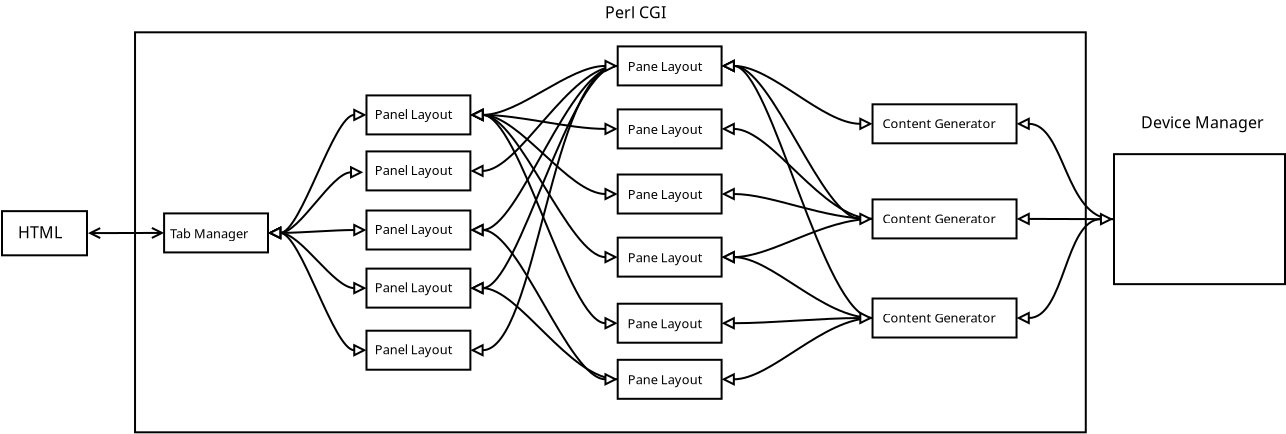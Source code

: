 <?xml version="1.0" encoding="UTF-8"?>
<dia:diagram xmlns:dia="http://www.lysator.liu.se/~alla/dia/">
  <dia:layer name="Background" visible="true">
    <dia:object type="Standard - Box" version="0" id="O0">
      <dia:attribute name="obj_pos">
        <dia:point val="-3.498,3.958"/>
      </dia:attribute>
      <dia:attribute name="obj_bb">
        <dia:rectangle val="-3.548,3.908;44.089,24.008"/>
      </dia:attribute>
      <dia:attribute name="elem_corner">
        <dia:point val="-3.498,3.958"/>
      </dia:attribute>
      <dia:attribute name="elem_width">
        <dia:real val="47.537"/>
      </dia:attribute>
      <dia:attribute name="elem_height">
        <dia:real val="20.0"/>
      </dia:attribute>
      <dia:attribute name="show_background">
        <dia:boolean val="true"/>
      </dia:attribute>
    </dia:object>
    <dia:object type="Standard - Text" version="1" id="O1">
      <dia:attribute name="obj_pos">
        <dia:point val="20,3.25"/>
      </dia:attribute>
      <dia:attribute name="obj_bb">
        <dia:rectangle val="20,2.405;23.575,3.603"/>
      </dia:attribute>
      <dia:attribute name="text">
        <dia:composite type="text">
          <dia:attribute name="string">
            <dia:string>#Perl CGI#</dia:string>
          </dia:attribute>
          <dia:attribute name="font">
            <dia:font family="sans" style="0" name="Helvetica"/>
          </dia:attribute>
          <dia:attribute name="height">
            <dia:real val="1"/>
          </dia:attribute>
          <dia:attribute name="pos">
            <dia:point val="20,3.25"/>
          </dia:attribute>
          <dia:attribute name="color">
            <dia:color val="#000000"/>
          </dia:attribute>
          <dia:attribute name="alignment">
            <dia:enum val="0"/>
          </dia:attribute>
        </dia:composite>
      </dia:attribute>
      <dia:attribute name="valign">
        <dia:enum val="3"/>
      </dia:attribute>
    </dia:object>
    <dia:object type="Standard - Text" version="1" id="O2">
      <dia:attribute name="obj_pos">
        <dia:point val="8.538,10.123"/>
      </dia:attribute>
      <dia:attribute name="obj_bb">
        <dia:rectangle val="8.538,9.723;8.538,10.922"/>
      </dia:attribute>
      <dia:attribute name="text">
        <dia:composite type="text">
          <dia:attribute name="string">
            <dia:string>##</dia:string>
          </dia:attribute>
          <dia:attribute name="font">
            <dia:font family="sans" style="0" name="Helvetica"/>
          </dia:attribute>
          <dia:attribute name="height">
            <dia:real val="0.8"/>
          </dia:attribute>
          <dia:attribute name="pos">
            <dia:point val="8.538,10.123"/>
          </dia:attribute>
          <dia:attribute name="color">
            <dia:color val="#000000"/>
          </dia:attribute>
          <dia:attribute name="alignment">
            <dia:enum val="0"/>
          </dia:attribute>
        </dia:composite>
      </dia:attribute>
      <dia:attribute name="valign">
        <dia:enum val="3"/>
      </dia:attribute>
    </dia:object>
    <dia:object type="Standard - Text" version="1" id="O3">
      <dia:attribute name="obj_pos">
        <dia:point val="46.8,8.75"/>
      </dia:attribute>
      <dia:attribute name="obj_bb">
        <dia:rectangle val="46.8,7.905;53.585,9.102"/>
      </dia:attribute>
      <dia:attribute name="text">
        <dia:composite type="text">
          <dia:attribute name="string">
            <dia:string>#Device Manager#</dia:string>
          </dia:attribute>
          <dia:attribute name="font">
            <dia:font family="sans" style="0" name="Helvetica"/>
          </dia:attribute>
          <dia:attribute name="height">
            <dia:real val="1"/>
          </dia:attribute>
          <dia:attribute name="pos">
            <dia:point val="46.8,8.75"/>
          </dia:attribute>
          <dia:attribute name="color">
            <dia:color val="#000000"/>
          </dia:attribute>
          <dia:attribute name="alignment">
            <dia:enum val="0"/>
          </dia:attribute>
        </dia:composite>
      </dia:attribute>
      <dia:attribute name="valign">
        <dia:enum val="3"/>
      </dia:attribute>
    </dia:object>
    <dia:object type="Standard - Line" version="0" id="O4">
      <dia:attribute name="obj_pos">
        <dia:point val="-2.045,13.988"/>
      </dia:attribute>
      <dia:attribute name="obj_bb">
        <dia:rectangle val="-5.902,13.488;-1.994,14.498"/>
      </dia:attribute>
      <dia:attribute name="conn_endpoints">
        <dia:point val="-2.045,13.988"/>
        <dia:point val="-5.851,13.998"/>
      </dia:attribute>
      <dia:attribute name="numcp">
        <dia:int val="1"/>
      </dia:attribute>
      <dia:attribute name="start_arrow">
        <dia:enum val="1"/>
      </dia:attribute>
      <dia:attribute name="start_arrow_length">
        <dia:real val="0.5"/>
      </dia:attribute>
      <dia:attribute name="start_arrow_width">
        <dia:real val="0.5"/>
      </dia:attribute>
      <dia:attribute name="end_arrow">
        <dia:enum val="1"/>
      </dia:attribute>
      <dia:attribute name="end_arrow_length">
        <dia:real val="0.5"/>
      </dia:attribute>
      <dia:attribute name="end_arrow_width">
        <dia:real val="0.5"/>
      </dia:attribute>
      <dia:connections>
        <dia:connection handle="0" to="O13" connection="3"/>
        <dia:connection handle="1" to="O6" connection="8"/>
      </dia:connections>
    </dia:object>
    <dia:object type="Standard - Box" version="0" id="O5">
      <dia:attribute name="obj_pos">
        <dia:point val="45.45,10.05"/>
      </dia:attribute>
      <dia:attribute name="obj_bb">
        <dia:rectangle val="45.4,10;54.05,16.6"/>
      </dia:attribute>
      <dia:attribute name="elem_corner">
        <dia:point val="45.45,10.05"/>
      </dia:attribute>
      <dia:attribute name="elem_width">
        <dia:real val="8.55"/>
      </dia:attribute>
      <dia:attribute name="elem_height">
        <dia:real val="6.5"/>
      </dia:attribute>
      <dia:attribute name="show_background">
        <dia:boolean val="true"/>
      </dia:attribute>
    </dia:object>
    <dia:object type="Standard - Box" version="0" id="O6">
      <dia:attribute name="obj_pos">
        <dia:point val="-10.15,12.9"/>
      </dia:attribute>
      <dia:attribute name="obj_bb">
        <dia:rectangle val="-10.2,12.85;-5.85,15.158"/>
      </dia:attribute>
      <dia:attribute name="elem_corner">
        <dia:point val="-10.15,12.9"/>
      </dia:attribute>
      <dia:attribute name="elem_width">
        <dia:real val="4.25"/>
      </dia:attribute>
      <dia:attribute name="elem_height">
        <dia:real val="2.208"/>
      </dia:attribute>
      <dia:attribute name="show_background">
        <dia:boolean val="true"/>
      </dia:attribute>
    </dia:object>
    <dia:object type="Standard - Box" version="0" id="O7">
      <dia:attribute name="obj_pos">
        <dia:point val="33.377,7.558"/>
      </dia:attribute>
      <dia:attribute name="obj_bb">
        <dia:rectangle val="33.327,7.508;40.627,9.558"/>
      </dia:attribute>
      <dia:attribute name="elem_corner">
        <dia:point val="33.377,7.558"/>
      </dia:attribute>
      <dia:attribute name="elem_width">
        <dia:real val="7.2"/>
      </dia:attribute>
      <dia:attribute name="elem_height">
        <dia:real val="1.95"/>
      </dia:attribute>
      <dia:attribute name="show_background">
        <dia:boolean val="true"/>
      </dia:attribute>
    </dia:object>
    <dia:object type="Standard - Text" version="1" id="O8">
      <dia:attribute name="obj_pos">
        <dia:point val="33.873,8.758"/>
      </dia:attribute>
      <dia:attribute name="obj_bb">
        <dia:rectangle val="33.873,8.219;40.06,10.098"/>
      </dia:attribute>
      <dia:attribute name="text">
        <dia:composite type="text">
          <dia:attribute name="string">
            <dia:string>#Content Generator
#</dia:string>
          </dia:attribute>
          <dia:attribute name="font">
            <dia:font family="sans" style="0" name="Helvetica"/>
          </dia:attribute>
          <dia:attribute name="height">
            <dia:real val="0.8"/>
          </dia:attribute>
          <dia:attribute name="pos">
            <dia:point val="33.873,8.758"/>
          </dia:attribute>
          <dia:attribute name="color">
            <dia:color val="#000000"/>
          </dia:attribute>
          <dia:attribute name="alignment">
            <dia:enum val="0"/>
          </dia:attribute>
        </dia:composite>
      </dia:attribute>
      <dia:attribute name="valign">
        <dia:enum val="3"/>
      </dia:attribute>
    </dia:object>
    <dia:object type="Standard - Box" version="0" id="O9">
      <dia:attribute name="obj_pos">
        <dia:point val="20.635,4.663"/>
      </dia:attribute>
      <dia:attribute name="obj_bb">
        <dia:rectangle val="20.585,4.613;25.88,6.663"/>
      </dia:attribute>
      <dia:attribute name="elem_corner">
        <dia:point val="20.635,4.663"/>
      </dia:attribute>
      <dia:attribute name="elem_width">
        <dia:real val="5.195"/>
      </dia:attribute>
      <dia:attribute name="elem_height">
        <dia:real val="1.95"/>
      </dia:attribute>
      <dia:attribute name="show_background">
        <dia:boolean val="true"/>
      </dia:attribute>
    </dia:object>
    <dia:object type="Standard - Text" version="1" id="O10">
      <dia:attribute name="obj_pos">
        <dia:point val="21.136,5.89"/>
      </dia:attribute>
      <dia:attribute name="obj_bb">
        <dia:rectangle val="21.136,5.213;25.328,6.17"/>
      </dia:attribute>
      <dia:attribute name="text">
        <dia:composite type="text">
          <dia:attribute name="string">
            <dia:string>#Pane Layout#</dia:string>
          </dia:attribute>
          <dia:attribute name="font">
            <dia:font family="sans" style="0" name="Helvetica"/>
          </dia:attribute>
          <dia:attribute name="height">
            <dia:real val="0.8"/>
          </dia:attribute>
          <dia:attribute name="pos">
            <dia:point val="21.136,5.89"/>
          </dia:attribute>
          <dia:attribute name="color">
            <dia:color val="#000000"/>
          </dia:attribute>
          <dia:attribute name="alignment">
            <dia:enum val="0"/>
          </dia:attribute>
        </dia:composite>
      </dia:attribute>
      <dia:attribute name="valign">
        <dia:enum val="3"/>
      </dia:attribute>
    </dia:object>
    <dia:object type="Standard - Box" version="0" id="O11">
      <dia:attribute name="obj_pos">
        <dia:point val="8.074,7.113"/>
      </dia:attribute>
      <dia:attribute name="obj_bb">
        <dia:rectangle val="8.024,7.063;13.319,9.113"/>
      </dia:attribute>
      <dia:attribute name="elem_corner">
        <dia:point val="8.074,7.113"/>
      </dia:attribute>
      <dia:attribute name="elem_width">
        <dia:real val="5.195"/>
      </dia:attribute>
      <dia:attribute name="elem_height">
        <dia:real val="1.95"/>
      </dia:attribute>
      <dia:attribute name="show_background">
        <dia:boolean val="true"/>
      </dia:attribute>
    </dia:object>
    <dia:object type="Standard - Text" version="1" id="O12">
      <dia:attribute name="obj_pos">
        <dia:point val="8.482,8.29"/>
      </dia:attribute>
      <dia:attribute name="obj_bb">
        <dia:rectangle val="8.482,7.613;12.839,8.57"/>
      </dia:attribute>
      <dia:attribute name="text">
        <dia:composite type="text">
          <dia:attribute name="string">
            <dia:string>#Panel Layout#</dia:string>
          </dia:attribute>
          <dia:attribute name="font">
            <dia:font family="sans" style="0" name="Helvetica"/>
          </dia:attribute>
          <dia:attribute name="height">
            <dia:real val="0.8"/>
          </dia:attribute>
          <dia:attribute name="pos">
            <dia:point val="8.482,8.29"/>
          </dia:attribute>
          <dia:attribute name="color">
            <dia:color val="#000000"/>
          </dia:attribute>
          <dia:attribute name="alignment">
            <dia:enum val="0"/>
          </dia:attribute>
        </dia:composite>
      </dia:attribute>
      <dia:attribute name="valign">
        <dia:enum val="3"/>
      </dia:attribute>
    </dia:object>
    <dia:object type="Standard - Box" version="0" id="O13">
      <dia:attribute name="obj_pos">
        <dia:point val="-2.045,13.013"/>
      </dia:attribute>
      <dia:attribute name="obj_bb">
        <dia:rectangle val="-2.095,12.963;3.2,15.013"/>
      </dia:attribute>
      <dia:attribute name="elem_corner">
        <dia:point val="-2.045,13.013"/>
      </dia:attribute>
      <dia:attribute name="elem_width">
        <dia:real val="5.195"/>
      </dia:attribute>
      <dia:attribute name="elem_height">
        <dia:real val="1.95"/>
      </dia:attribute>
      <dia:attribute name="show_background">
        <dia:boolean val="true"/>
      </dia:attribute>
    </dia:object>
    <dia:object type="Standard - Text" version="1" id="O14">
      <dia:attribute name="obj_pos">
        <dia:point val="-1.75,14.258"/>
      </dia:attribute>
      <dia:attribute name="obj_bb">
        <dia:rectangle val="-1.75,13.58;2.693,14.538"/>
      </dia:attribute>
      <dia:attribute name="text">
        <dia:composite type="text">
          <dia:attribute name="string">
            <dia:string>#Tab Manager#</dia:string>
          </dia:attribute>
          <dia:attribute name="font">
            <dia:font family="sans" style="0" name="Helvetica"/>
          </dia:attribute>
          <dia:attribute name="height">
            <dia:real val="0.8"/>
          </dia:attribute>
          <dia:attribute name="pos">
            <dia:point val="-1.75,14.258"/>
          </dia:attribute>
          <dia:attribute name="color">
            <dia:color val="#000000"/>
          </dia:attribute>
          <dia:attribute name="alignment">
            <dia:enum val="0"/>
          </dia:attribute>
        </dia:composite>
      </dia:attribute>
      <dia:attribute name="valign">
        <dia:enum val="3"/>
      </dia:attribute>
    </dia:object>
    <dia:object type="Standard - Box" version="0" id="O15">
      <dia:attribute name="obj_pos">
        <dia:point val="8.074,9.913"/>
      </dia:attribute>
      <dia:attribute name="obj_bb">
        <dia:rectangle val="8.024,9.863;13.319,11.913"/>
      </dia:attribute>
      <dia:attribute name="elem_corner">
        <dia:point val="8.074,9.913"/>
      </dia:attribute>
      <dia:attribute name="elem_width">
        <dia:real val="5.195"/>
      </dia:attribute>
      <dia:attribute name="elem_height">
        <dia:real val="1.95"/>
      </dia:attribute>
      <dia:attribute name="show_background">
        <dia:boolean val="true"/>
      </dia:attribute>
    </dia:object>
    <dia:object type="Standard - Text" version="1" id="O16">
      <dia:attribute name="obj_pos">
        <dia:point val="8.492,11.09"/>
      </dia:attribute>
      <dia:attribute name="obj_bb">
        <dia:rectangle val="8.492,10.413;12.85,11.37"/>
      </dia:attribute>
      <dia:attribute name="text">
        <dia:composite type="text">
          <dia:attribute name="string">
            <dia:string>#Panel Layout#</dia:string>
          </dia:attribute>
          <dia:attribute name="font">
            <dia:font family="sans" style="0" name="Helvetica"/>
          </dia:attribute>
          <dia:attribute name="height">
            <dia:real val="0.8"/>
          </dia:attribute>
          <dia:attribute name="pos">
            <dia:point val="8.492,11.09"/>
          </dia:attribute>
          <dia:attribute name="color">
            <dia:color val="#000000"/>
          </dia:attribute>
          <dia:attribute name="alignment">
            <dia:enum val="0"/>
          </dia:attribute>
        </dia:composite>
      </dia:attribute>
      <dia:attribute name="valign">
        <dia:enum val="3"/>
      </dia:attribute>
    </dia:object>
    <dia:object type="Standard - Box" version="0" id="O17">
      <dia:attribute name="obj_pos">
        <dia:point val="8.074,12.868"/>
      </dia:attribute>
      <dia:attribute name="obj_bb">
        <dia:rectangle val="8.024,12.818;13.319,14.868"/>
      </dia:attribute>
      <dia:attribute name="elem_corner">
        <dia:point val="8.074,12.868"/>
      </dia:attribute>
      <dia:attribute name="elem_width">
        <dia:real val="5.195"/>
      </dia:attribute>
      <dia:attribute name="elem_height">
        <dia:real val="1.95"/>
      </dia:attribute>
      <dia:attribute name="show_background">
        <dia:boolean val="true"/>
      </dia:attribute>
    </dia:object>
    <dia:object type="Standard - Text" version="1" id="O18">
      <dia:attribute name="obj_pos">
        <dia:point val="8.492,14.045"/>
      </dia:attribute>
      <dia:attribute name="obj_bb">
        <dia:rectangle val="8.492,13.368;12.85,14.325"/>
      </dia:attribute>
      <dia:attribute name="text">
        <dia:composite type="text">
          <dia:attribute name="string">
            <dia:string>#Panel Layout#</dia:string>
          </dia:attribute>
          <dia:attribute name="font">
            <dia:font family="sans" style="0" name="Helvetica"/>
          </dia:attribute>
          <dia:attribute name="height">
            <dia:real val="0.8"/>
          </dia:attribute>
          <dia:attribute name="pos">
            <dia:point val="8.492,14.045"/>
          </dia:attribute>
          <dia:attribute name="color">
            <dia:color val="#000000"/>
          </dia:attribute>
          <dia:attribute name="alignment">
            <dia:enum val="0"/>
          </dia:attribute>
        </dia:composite>
      </dia:attribute>
      <dia:attribute name="valign">
        <dia:enum val="3"/>
      </dia:attribute>
    </dia:object>
    <dia:object type="Standard - Box" version="0" id="O19">
      <dia:attribute name="obj_pos">
        <dia:point val="8.074,15.773"/>
      </dia:attribute>
      <dia:attribute name="obj_bb">
        <dia:rectangle val="8.024,15.723;13.319,17.773"/>
      </dia:attribute>
      <dia:attribute name="elem_corner">
        <dia:point val="8.074,15.773"/>
      </dia:attribute>
      <dia:attribute name="elem_width">
        <dia:real val="5.195"/>
      </dia:attribute>
      <dia:attribute name="elem_height">
        <dia:real val="1.95"/>
      </dia:attribute>
      <dia:attribute name="show_background">
        <dia:boolean val="true"/>
      </dia:attribute>
    </dia:object>
    <dia:object type="Standard - Text" version="1" id="O20">
      <dia:attribute name="obj_pos">
        <dia:point val="8.492,16.95"/>
      </dia:attribute>
      <dia:attribute name="obj_bb">
        <dia:rectangle val="8.492,16.273;12.85,17.23"/>
      </dia:attribute>
      <dia:attribute name="text">
        <dia:composite type="text">
          <dia:attribute name="string">
            <dia:string>#Panel Layout#</dia:string>
          </dia:attribute>
          <dia:attribute name="font">
            <dia:font family="sans" style="0" name="Helvetica"/>
          </dia:attribute>
          <dia:attribute name="height">
            <dia:real val="0.8"/>
          </dia:attribute>
          <dia:attribute name="pos">
            <dia:point val="8.492,16.95"/>
          </dia:attribute>
          <dia:attribute name="color">
            <dia:color val="#000000"/>
          </dia:attribute>
          <dia:attribute name="alignment">
            <dia:enum val="0"/>
          </dia:attribute>
        </dia:composite>
      </dia:attribute>
      <dia:attribute name="valign">
        <dia:enum val="3"/>
      </dia:attribute>
    </dia:object>
    <dia:object type="Standard - Box" version="0" id="O21">
      <dia:attribute name="obj_pos">
        <dia:point val="8.074,18.878"/>
      </dia:attribute>
      <dia:attribute name="obj_bb">
        <dia:rectangle val="8.024,18.828;13.319,20.878"/>
      </dia:attribute>
      <dia:attribute name="elem_corner">
        <dia:point val="8.074,18.878"/>
      </dia:attribute>
      <dia:attribute name="elem_width">
        <dia:real val="5.195"/>
      </dia:attribute>
      <dia:attribute name="elem_height">
        <dia:real val="1.95"/>
      </dia:attribute>
      <dia:attribute name="show_background">
        <dia:boolean val="true"/>
      </dia:attribute>
    </dia:object>
    <dia:object type="Standard - Text" version="1" id="O22">
      <dia:attribute name="obj_pos">
        <dia:point val="8.492,20.055"/>
      </dia:attribute>
      <dia:attribute name="obj_bb">
        <dia:rectangle val="8.492,19.378;12.85,20.335"/>
      </dia:attribute>
      <dia:attribute name="text">
        <dia:composite type="text">
          <dia:attribute name="string">
            <dia:string>#Panel Layout#</dia:string>
          </dia:attribute>
          <dia:attribute name="font">
            <dia:font family="sans" style="0" name="Helvetica"/>
          </dia:attribute>
          <dia:attribute name="height">
            <dia:real val="0.8"/>
          </dia:attribute>
          <dia:attribute name="pos">
            <dia:point val="8.492,20.055"/>
          </dia:attribute>
          <dia:attribute name="color">
            <dia:color val="#000000"/>
          </dia:attribute>
          <dia:attribute name="alignment">
            <dia:enum val="0"/>
          </dia:attribute>
        </dia:composite>
      </dia:attribute>
      <dia:attribute name="valign">
        <dia:enum val="3"/>
      </dia:attribute>
    </dia:object>
    <dia:object type="Standard - Box" version="0" id="O23">
      <dia:attribute name="obj_pos">
        <dia:point val="20.635,7.813"/>
      </dia:attribute>
      <dia:attribute name="obj_bb">
        <dia:rectangle val="20.585,7.763;25.88,9.813"/>
      </dia:attribute>
      <dia:attribute name="elem_corner">
        <dia:point val="20.635,7.813"/>
      </dia:attribute>
      <dia:attribute name="elem_width">
        <dia:real val="5.195"/>
      </dia:attribute>
      <dia:attribute name="elem_height">
        <dia:real val="1.95"/>
      </dia:attribute>
      <dia:attribute name="show_background">
        <dia:boolean val="true"/>
      </dia:attribute>
    </dia:object>
    <dia:object type="Standard - Text" version="1" id="O24">
      <dia:attribute name="obj_pos">
        <dia:point val="21.136,9.04"/>
      </dia:attribute>
      <dia:attribute name="obj_bb">
        <dia:rectangle val="21.136,8.363;25.328,9.32"/>
      </dia:attribute>
      <dia:attribute name="text">
        <dia:composite type="text">
          <dia:attribute name="string">
            <dia:string>#Pane Layout#</dia:string>
          </dia:attribute>
          <dia:attribute name="font">
            <dia:font family="sans" style="0" name="Helvetica"/>
          </dia:attribute>
          <dia:attribute name="height">
            <dia:real val="0.8"/>
          </dia:attribute>
          <dia:attribute name="pos">
            <dia:point val="21.136,9.04"/>
          </dia:attribute>
          <dia:attribute name="color">
            <dia:color val="#000000"/>
          </dia:attribute>
          <dia:attribute name="alignment">
            <dia:enum val="0"/>
          </dia:attribute>
        </dia:composite>
      </dia:attribute>
      <dia:attribute name="valign">
        <dia:enum val="3"/>
      </dia:attribute>
    </dia:object>
    <dia:object type="Standard - Box" version="0" id="O25">
      <dia:attribute name="obj_pos">
        <dia:point val="20.635,11.068"/>
      </dia:attribute>
      <dia:attribute name="obj_bb">
        <dia:rectangle val="20.585,11.018;25.88,13.068"/>
      </dia:attribute>
      <dia:attribute name="elem_corner">
        <dia:point val="20.635,11.068"/>
      </dia:attribute>
      <dia:attribute name="elem_width">
        <dia:real val="5.195"/>
      </dia:attribute>
      <dia:attribute name="elem_height">
        <dia:real val="1.95"/>
      </dia:attribute>
      <dia:attribute name="show_background">
        <dia:boolean val="true"/>
      </dia:attribute>
    </dia:object>
    <dia:object type="Standard - Text" version="1" id="O26">
      <dia:attribute name="obj_pos">
        <dia:point val="21.136,12.295"/>
      </dia:attribute>
      <dia:attribute name="obj_bb">
        <dia:rectangle val="21.136,11.618;25.328,12.575"/>
      </dia:attribute>
      <dia:attribute name="text">
        <dia:composite type="text">
          <dia:attribute name="string">
            <dia:string>#Pane Layout#</dia:string>
          </dia:attribute>
          <dia:attribute name="font">
            <dia:font family="sans" style="0" name="Helvetica"/>
          </dia:attribute>
          <dia:attribute name="height">
            <dia:real val="0.8"/>
          </dia:attribute>
          <dia:attribute name="pos">
            <dia:point val="21.136,12.295"/>
          </dia:attribute>
          <dia:attribute name="color">
            <dia:color val="#000000"/>
          </dia:attribute>
          <dia:attribute name="alignment">
            <dia:enum val="0"/>
          </dia:attribute>
        </dia:composite>
      </dia:attribute>
      <dia:attribute name="valign">
        <dia:enum val="3"/>
      </dia:attribute>
    </dia:object>
    <dia:object type="Standard - Box" version="0" id="O27">
      <dia:attribute name="obj_pos">
        <dia:point val="20.635,14.223"/>
      </dia:attribute>
      <dia:attribute name="obj_bb">
        <dia:rectangle val="20.585,14.173;25.88,16.223"/>
      </dia:attribute>
      <dia:attribute name="elem_corner">
        <dia:point val="20.635,14.223"/>
      </dia:attribute>
      <dia:attribute name="elem_width">
        <dia:real val="5.195"/>
      </dia:attribute>
      <dia:attribute name="elem_height">
        <dia:real val="1.95"/>
      </dia:attribute>
      <dia:attribute name="show_background">
        <dia:boolean val="true"/>
      </dia:attribute>
    </dia:object>
    <dia:object type="Standard - Text" version="1" id="O28">
      <dia:attribute name="obj_pos">
        <dia:point val="21.136,15.45"/>
      </dia:attribute>
      <dia:attribute name="obj_bb">
        <dia:rectangle val="21.136,14.773;25.328,15.73"/>
      </dia:attribute>
      <dia:attribute name="text">
        <dia:composite type="text">
          <dia:attribute name="string">
            <dia:string>#Pane Layout#</dia:string>
          </dia:attribute>
          <dia:attribute name="font">
            <dia:font family="sans" style="0" name="Helvetica"/>
          </dia:attribute>
          <dia:attribute name="height">
            <dia:real val="0.8"/>
          </dia:attribute>
          <dia:attribute name="pos">
            <dia:point val="21.136,15.45"/>
          </dia:attribute>
          <dia:attribute name="color">
            <dia:color val="#000000"/>
          </dia:attribute>
          <dia:attribute name="alignment">
            <dia:enum val="0"/>
          </dia:attribute>
        </dia:composite>
      </dia:attribute>
      <dia:attribute name="valign">
        <dia:enum val="3"/>
      </dia:attribute>
    </dia:object>
    <dia:object type="Standard - Box" version="0" id="O29">
      <dia:attribute name="obj_pos">
        <dia:point val="20.635,17.528"/>
      </dia:attribute>
      <dia:attribute name="obj_bb">
        <dia:rectangle val="20.585,17.478;25.88,19.528"/>
      </dia:attribute>
      <dia:attribute name="elem_corner">
        <dia:point val="20.635,17.528"/>
      </dia:attribute>
      <dia:attribute name="elem_width">
        <dia:real val="5.195"/>
      </dia:attribute>
      <dia:attribute name="elem_height">
        <dia:real val="1.95"/>
      </dia:attribute>
      <dia:attribute name="show_background">
        <dia:boolean val="true"/>
      </dia:attribute>
    </dia:object>
    <dia:object type="Standard - Text" version="1" id="O30">
      <dia:attribute name="obj_pos">
        <dia:point val="21.126,18.755"/>
      </dia:attribute>
      <dia:attribute name="obj_bb">
        <dia:rectangle val="21.126,18.078;25.318,19.035"/>
      </dia:attribute>
      <dia:attribute name="text">
        <dia:composite type="text">
          <dia:attribute name="string">
            <dia:string>#Pane Layout#</dia:string>
          </dia:attribute>
          <dia:attribute name="font">
            <dia:font family="sans" style="0" name="Helvetica"/>
          </dia:attribute>
          <dia:attribute name="height">
            <dia:real val="0.8"/>
          </dia:attribute>
          <dia:attribute name="pos">
            <dia:point val="21.126,18.755"/>
          </dia:attribute>
          <dia:attribute name="color">
            <dia:color val="#000000"/>
          </dia:attribute>
          <dia:attribute name="alignment">
            <dia:enum val="0"/>
          </dia:attribute>
        </dia:composite>
      </dia:attribute>
      <dia:attribute name="valign">
        <dia:enum val="3"/>
      </dia:attribute>
    </dia:object>
    <dia:object type="Standard - Box" version="0" id="O31">
      <dia:attribute name="obj_pos">
        <dia:point val="20.635,20.333"/>
      </dia:attribute>
      <dia:attribute name="obj_bb">
        <dia:rectangle val="20.585,20.283;25.88,22.333"/>
      </dia:attribute>
      <dia:attribute name="elem_corner">
        <dia:point val="20.635,20.333"/>
      </dia:attribute>
      <dia:attribute name="elem_width">
        <dia:real val="5.195"/>
      </dia:attribute>
      <dia:attribute name="elem_height">
        <dia:real val="1.95"/>
      </dia:attribute>
      <dia:attribute name="show_background">
        <dia:boolean val="true"/>
      </dia:attribute>
    </dia:object>
    <dia:object type="Standard - Text" version="1" id="O32">
      <dia:attribute name="obj_pos">
        <dia:point val="21.136,21.56"/>
      </dia:attribute>
      <dia:attribute name="obj_bb">
        <dia:rectangle val="21.136,20.883;25.328,21.84"/>
      </dia:attribute>
      <dia:attribute name="text">
        <dia:composite type="text">
          <dia:attribute name="string">
            <dia:string>#Pane Layout#</dia:string>
          </dia:attribute>
          <dia:attribute name="font">
            <dia:font family="sans" style="0" name="Helvetica"/>
          </dia:attribute>
          <dia:attribute name="height">
            <dia:real val="0.8"/>
          </dia:attribute>
          <dia:attribute name="pos">
            <dia:point val="21.136,21.56"/>
          </dia:attribute>
          <dia:attribute name="color">
            <dia:color val="#000000"/>
          </dia:attribute>
          <dia:attribute name="alignment">
            <dia:enum val="0"/>
          </dia:attribute>
        </dia:composite>
      </dia:attribute>
      <dia:attribute name="valign">
        <dia:enum val="3"/>
      </dia:attribute>
    </dia:object>
    <dia:object type="Standard - Box" version="0" id="O33">
      <dia:attribute name="obj_pos">
        <dia:point val="33.377,12.313"/>
      </dia:attribute>
      <dia:attribute name="obj_bb">
        <dia:rectangle val="33.327,12.263;40.627,14.313"/>
      </dia:attribute>
      <dia:attribute name="elem_corner">
        <dia:point val="33.377,12.313"/>
      </dia:attribute>
      <dia:attribute name="elem_width">
        <dia:real val="7.2"/>
      </dia:attribute>
      <dia:attribute name="elem_height">
        <dia:real val="1.95"/>
      </dia:attribute>
      <dia:attribute name="show_background">
        <dia:boolean val="true"/>
      </dia:attribute>
    </dia:object>
    <dia:object type="Standard - Text" version="1" id="O34">
      <dia:attribute name="obj_pos">
        <dia:point val="33.873,13.513"/>
      </dia:attribute>
      <dia:attribute name="obj_bb">
        <dia:rectangle val="33.873,12.974;40.06,14.853"/>
      </dia:attribute>
      <dia:attribute name="text">
        <dia:composite type="text">
          <dia:attribute name="string">
            <dia:string>#Content Generator
#</dia:string>
          </dia:attribute>
          <dia:attribute name="font">
            <dia:font family="sans" style="0" name="Helvetica"/>
          </dia:attribute>
          <dia:attribute name="height">
            <dia:real val="0.8"/>
          </dia:attribute>
          <dia:attribute name="pos">
            <dia:point val="33.873,13.513"/>
          </dia:attribute>
          <dia:attribute name="color">
            <dia:color val="#000000"/>
          </dia:attribute>
          <dia:attribute name="alignment">
            <dia:enum val="0"/>
          </dia:attribute>
        </dia:composite>
      </dia:attribute>
      <dia:attribute name="valign">
        <dia:enum val="3"/>
      </dia:attribute>
    </dia:object>
    <dia:object type="Standard - Box" version="0" id="O35">
      <dia:attribute name="obj_pos">
        <dia:point val="33.377,17.268"/>
      </dia:attribute>
      <dia:attribute name="obj_bb">
        <dia:rectangle val="33.327,17.218;40.627,19.268"/>
      </dia:attribute>
      <dia:attribute name="elem_corner">
        <dia:point val="33.377,17.268"/>
      </dia:attribute>
      <dia:attribute name="elem_width">
        <dia:real val="7.2"/>
      </dia:attribute>
      <dia:attribute name="elem_height">
        <dia:real val="1.95"/>
      </dia:attribute>
      <dia:attribute name="show_background">
        <dia:boolean val="true"/>
      </dia:attribute>
    </dia:object>
    <dia:object type="Standard - Text" version="1" id="O36">
      <dia:attribute name="obj_pos">
        <dia:point val="33.873,18.468"/>
      </dia:attribute>
      <dia:attribute name="obj_bb">
        <dia:rectangle val="33.873,17.929;40.06,19.808"/>
      </dia:attribute>
      <dia:attribute name="text">
        <dia:composite type="text">
          <dia:attribute name="string">
            <dia:string>#Content Generator
#</dia:string>
          </dia:attribute>
          <dia:attribute name="font">
            <dia:font family="sans" style="0" name="Helvetica"/>
          </dia:attribute>
          <dia:attribute name="height">
            <dia:real val="0.8"/>
          </dia:attribute>
          <dia:attribute name="pos">
            <dia:point val="33.873,18.468"/>
          </dia:attribute>
          <dia:attribute name="color">
            <dia:color val="#000000"/>
          </dia:attribute>
          <dia:attribute name="alignment">
            <dia:enum val="0"/>
          </dia:attribute>
        </dia:composite>
      </dia:attribute>
      <dia:attribute name="valign">
        <dia:enum val="3"/>
      </dia:attribute>
    </dia:object>
    <dia:object type="Standard - BezierLine" version="0" id="O37">
      <dia:attribute name="obj_pos">
        <dia:point val="49.725,13.3"/>
      </dia:attribute>
      <dia:attribute name="obj_bb">
        <dia:rectangle val="40.527,8.033;45.45,13.35"/>
      </dia:attribute>
      <dia:attribute name="bez_points">
        <dia:point val="49.725,13.3"/>
        <dia:point val="47.302,13.3"/>
        <dia:point val="43.0,8.533"/>
        <dia:point val="40.577,8.533"/>
      </dia:attribute>
      <dia:attribute name="corner_types">
        <dia:enum val="0"/>
        <dia:enum val="0"/>
      </dia:attribute>
      <dia:attribute name="end_arrow">
        <dia:enum val="2"/>
      </dia:attribute>
      <dia:attribute name="end_arrow_length">
        <dia:real val="0.5"/>
      </dia:attribute>
      <dia:attribute name="end_arrow_width">
        <dia:real val="0.5"/>
      </dia:attribute>
      <dia:connections>
        <dia:connection handle="0" to="O5" connection="8"/>
        <dia:connection handle="3" to="O7" connection="4"/>
      </dia:connections>
    </dia:object>
    <dia:object type="Standard - BezierLine" version="0" id="O38">
      <dia:attribute name="obj_pos">
        <dia:point val="49.725,13.3"/>
      </dia:attribute>
      <dia:attribute name="obj_bb">
        <dia:rectangle val="40.527,12.788;45.45,13.788"/>
      </dia:attribute>
      <dia:attribute name="bez_points">
        <dia:point val="49.725,13.3"/>
        <dia:point val="47.302,13.3"/>
        <dia:point val="43.0,13.288"/>
        <dia:point val="40.577,13.288"/>
      </dia:attribute>
      <dia:attribute name="corner_types">
        <dia:enum val="0"/>
        <dia:enum val="0"/>
      </dia:attribute>
      <dia:attribute name="end_arrow">
        <dia:enum val="2"/>
      </dia:attribute>
      <dia:attribute name="end_arrow_length">
        <dia:real val="0.5"/>
      </dia:attribute>
      <dia:attribute name="end_arrow_width">
        <dia:real val="0.5"/>
      </dia:attribute>
      <dia:connections>
        <dia:connection handle="0" to="O5" connection="8"/>
        <dia:connection handle="3" to="O33" connection="4"/>
      </dia:connections>
    </dia:object>
    <dia:object type="Standard - BezierLine" version="0" id="O39">
      <dia:attribute name="obj_pos">
        <dia:point val="49.725,13.3"/>
      </dia:attribute>
      <dia:attribute name="obj_bb">
        <dia:rectangle val="40.527,12.8;45.459,18.743"/>
      </dia:attribute>
      <dia:attribute name="bez_points">
        <dia:point val="49.725,13.3"/>
        <dia:point val="47.302,13.3"/>
        <dia:point val="43.0,18.243"/>
        <dia:point val="40.577,18.243"/>
      </dia:attribute>
      <dia:attribute name="corner_types">
        <dia:enum val="0"/>
        <dia:enum val="0"/>
      </dia:attribute>
      <dia:attribute name="start_arrow">
        <dia:enum val="2"/>
      </dia:attribute>
      <dia:attribute name="start_arrow_length">
        <dia:real val="0.5"/>
      </dia:attribute>
      <dia:attribute name="start_arrow_width">
        <dia:real val="0.5"/>
      </dia:attribute>
      <dia:attribute name="end_arrow">
        <dia:enum val="2"/>
      </dia:attribute>
      <dia:attribute name="end_arrow_length">
        <dia:real val="0.5"/>
      </dia:attribute>
      <dia:attribute name="end_arrow_width">
        <dia:real val="0.5"/>
      </dia:attribute>
      <dia:connections>
        <dia:connection handle="0" to="O5" connection="8"/>
        <dia:connection handle="3" to="O35" connection="4"/>
      </dia:connections>
    </dia:object>
    <dia:object type="Standard - Text" version="1" id="O40">
      <dia:attribute name="obj_pos">
        <dia:point val="-9.35,14.25"/>
      </dia:attribute>
      <dia:attribute name="obj_bb">
        <dia:rectangle val="-9.35,13.405;-6.812,14.602"/>
      </dia:attribute>
      <dia:attribute name="text">
        <dia:composite type="text">
          <dia:attribute name="string">
            <dia:string>#HTML#</dia:string>
          </dia:attribute>
          <dia:attribute name="font">
            <dia:font family="sans" style="0" name="Helvetica"/>
          </dia:attribute>
          <dia:attribute name="height">
            <dia:real val="1"/>
          </dia:attribute>
          <dia:attribute name="pos">
            <dia:point val="-9.35,14.25"/>
          </dia:attribute>
          <dia:attribute name="color">
            <dia:color val="#000000"/>
          </dia:attribute>
          <dia:attribute name="alignment">
            <dia:enum val="0"/>
          </dia:attribute>
        </dia:composite>
      </dia:attribute>
      <dia:attribute name="valign">
        <dia:enum val="3"/>
      </dia:attribute>
    </dia:object>
    <dia:object type="Standard - BezierLine" version="0" id="O41">
      <dia:attribute name="obj_pos">
        <dia:point val="33.377,8.533"/>
      </dia:attribute>
      <dia:attribute name="obj_bb">
        <dia:rectangle val="25.78,5.138;33.427,9.033"/>
      </dia:attribute>
      <dia:attribute name="bez_points">
        <dia:point val="33.377,8.533"/>
        <dia:point val="30.871,8.533"/>
        <dia:point val="28.335,5.638"/>
        <dia:point val="25.83,5.638"/>
      </dia:attribute>
      <dia:attribute name="corner_types">
        <dia:enum val="0"/>
        <dia:enum val="0"/>
      </dia:attribute>
      <dia:attribute name="start_arrow">
        <dia:enum val="2"/>
      </dia:attribute>
      <dia:attribute name="start_arrow_length">
        <dia:real val="0.5"/>
      </dia:attribute>
      <dia:attribute name="start_arrow_width">
        <dia:real val="0.5"/>
      </dia:attribute>
      <dia:attribute name="end_arrow">
        <dia:enum val="2"/>
      </dia:attribute>
      <dia:attribute name="end_arrow_length">
        <dia:real val="0.5"/>
      </dia:attribute>
      <dia:attribute name="end_arrow_width">
        <dia:real val="0.5"/>
      </dia:attribute>
      <dia:connections>
        <dia:connection handle="0" to="O7" connection="3"/>
        <dia:connection handle="3" to="O9" connection="4"/>
      </dia:connections>
    </dia:object>
    <dia:object type="Standard - BezierLine" version="0" id="O42">
      <dia:attribute name="obj_pos">
        <dia:point val="33.377,18.243"/>
      </dia:attribute>
      <dia:attribute name="obj_bb">
        <dia:rectangle val="25.78,5.138;33.427,18.293"/>
      </dia:attribute>
      <dia:attribute name="bez_points">
        <dia:point val="33.377,18.243"/>
        <dia:point val="30.913,18.243"/>
        <dia:point val="28.294,5.638"/>
        <dia:point val="25.83,5.638"/>
      </dia:attribute>
      <dia:attribute name="corner_types">
        <dia:enum val="0"/>
        <dia:enum val="0"/>
      </dia:attribute>
      <dia:attribute name="end_arrow">
        <dia:enum val="2"/>
      </dia:attribute>
      <dia:attribute name="end_arrow_length">
        <dia:real val="0.5"/>
      </dia:attribute>
      <dia:attribute name="end_arrow_width">
        <dia:real val="0.5"/>
      </dia:attribute>
      <dia:connections>
        <dia:connection handle="0" to="O35" connection="3"/>
        <dia:connection handle="3" to="O9" connection="4"/>
      </dia:connections>
    </dia:object>
    <dia:object type="Standard - BezierLine" version="0" id="O43">
      <dia:attribute name="obj_pos">
        <dia:point val="33.377,13.288"/>
      </dia:attribute>
      <dia:attribute name="obj_bb">
        <dia:rectangle val="25.78,8.288;33.427,13.338"/>
      </dia:attribute>
      <dia:attribute name="bez_points">
        <dia:point val="33.377,13.288"/>
        <dia:point val="30.871,13.288"/>
        <dia:point val="28.335,8.788"/>
        <dia:point val="25.83,8.788"/>
      </dia:attribute>
      <dia:attribute name="corner_types">
        <dia:enum val="0"/>
        <dia:enum val="0"/>
      </dia:attribute>
      <dia:attribute name="end_arrow">
        <dia:enum val="2"/>
      </dia:attribute>
      <dia:attribute name="end_arrow_length">
        <dia:real val="0.5"/>
      </dia:attribute>
      <dia:attribute name="end_arrow_width">
        <dia:real val="0.5"/>
      </dia:attribute>
      <dia:connections>
        <dia:connection handle="0" to="O33" connection="3"/>
        <dia:connection handle="3" to="O23" connection="4"/>
      </dia:connections>
    </dia:object>
    <dia:object type="Standard - BezierLine" version="0" id="O44">
      <dia:attribute name="obj_pos">
        <dia:point val="33.377,13.288"/>
      </dia:attribute>
      <dia:attribute name="obj_bb">
        <dia:rectangle val="25.78,11.543;33.427,13.338"/>
      </dia:attribute>
      <dia:attribute name="bez_points">
        <dia:point val="33.377,13.288"/>
        <dia:point val="30.871,13.288"/>
        <dia:point val="28.335,12.043"/>
        <dia:point val="25.83,12.043"/>
      </dia:attribute>
      <dia:attribute name="corner_types">
        <dia:enum val="0"/>
        <dia:enum val="0"/>
      </dia:attribute>
      <dia:attribute name="end_arrow">
        <dia:enum val="2"/>
      </dia:attribute>
      <dia:attribute name="end_arrow_length">
        <dia:real val="0.5"/>
      </dia:attribute>
      <dia:attribute name="end_arrow_width">
        <dia:real val="0.5"/>
      </dia:attribute>
      <dia:connections>
        <dia:connection handle="0" to="O33" connection="3"/>
        <dia:connection handle="3" to="O25" connection="4"/>
      </dia:connections>
    </dia:object>
    <dia:object type="Standard - BezierLine" version="0" id="O45">
      <dia:attribute name="obj_pos">
        <dia:point val="33.377,13.288"/>
      </dia:attribute>
      <dia:attribute name="obj_bb">
        <dia:rectangle val="25.78,13.238;33.427,15.698"/>
      </dia:attribute>
      <dia:attribute name="bez_points">
        <dia:point val="33.377,13.288"/>
        <dia:point val="30.871,13.288"/>
        <dia:point val="28.335,15.198"/>
        <dia:point val="25.83,15.198"/>
      </dia:attribute>
      <dia:attribute name="corner_types">
        <dia:enum val="0"/>
        <dia:enum val="0"/>
      </dia:attribute>
      <dia:attribute name="end_arrow">
        <dia:enum val="2"/>
      </dia:attribute>
      <dia:attribute name="end_arrow_length">
        <dia:real val="0.5"/>
      </dia:attribute>
      <dia:attribute name="end_arrow_width">
        <dia:real val="0.5"/>
      </dia:attribute>
      <dia:connections>
        <dia:connection handle="0" to="O33" connection="3"/>
        <dia:connection handle="3" to="O27" connection="4"/>
      </dia:connections>
    </dia:object>
    <dia:object type="Standard - BezierLine" version="0" id="O46">
      <dia:attribute name="obj_pos">
        <dia:point val="33.377,18.243"/>
      </dia:attribute>
      <dia:attribute name="obj_bb">
        <dia:rectangle val="25.78,14.698;33.427,18.293"/>
      </dia:attribute>
      <dia:attribute name="bez_points">
        <dia:point val="33.377,18.243"/>
        <dia:point val="30.871,18.243"/>
        <dia:point val="28.335,15.198"/>
        <dia:point val="25.83,15.198"/>
      </dia:attribute>
      <dia:attribute name="corner_types">
        <dia:enum val="0"/>
        <dia:enum val="0"/>
      </dia:attribute>
      <dia:attribute name="end_arrow">
        <dia:enum val="2"/>
      </dia:attribute>
      <dia:attribute name="end_arrow_length">
        <dia:real val="0.5"/>
      </dia:attribute>
      <dia:attribute name="end_arrow_width">
        <dia:real val="0.5"/>
      </dia:attribute>
      <dia:connections>
        <dia:connection handle="0" to="O35" connection="3"/>
        <dia:connection handle="3" to="O27" connection="4"/>
      </dia:connections>
    </dia:object>
    <dia:object type="Standard - BezierLine" version="0" id="O47">
      <dia:attribute name="obj_pos">
        <dia:point val="33.377,18.243"/>
      </dia:attribute>
      <dia:attribute name="obj_bb">
        <dia:rectangle val="25.78,18.193;33.427,21.808"/>
      </dia:attribute>
      <dia:attribute name="bez_points">
        <dia:point val="33.377,18.243"/>
        <dia:point val="30.896,18.243"/>
        <dia:point val="28.311,21.308"/>
        <dia:point val="25.83,21.308"/>
      </dia:attribute>
      <dia:attribute name="corner_types">
        <dia:enum val="0"/>
        <dia:enum val="0"/>
      </dia:attribute>
      <dia:attribute name="end_arrow">
        <dia:enum val="2"/>
      </dia:attribute>
      <dia:attribute name="end_arrow_length">
        <dia:real val="0.5"/>
      </dia:attribute>
      <dia:attribute name="end_arrow_width">
        <dia:real val="0.5"/>
      </dia:attribute>
      <dia:connections>
        <dia:connection handle="0" to="O35" connection="3"/>
        <dia:connection handle="3" to="O31" connection="4"/>
      </dia:connections>
    </dia:object>
    <dia:object type="Standard - BezierLine" version="0" id="O48">
      <dia:attribute name="obj_pos">
        <dia:point val="20.635,5.638"/>
      </dia:attribute>
      <dia:attribute name="obj_bb">
        <dia:rectangle val="13.219,5.588;20.685,11.388"/>
      </dia:attribute>
      <dia:attribute name="bez_points">
        <dia:point val="20.635,5.638"/>
        <dia:point val="18.189,5.638"/>
        <dia:point val="15.714,10.888"/>
        <dia:point val="13.269,10.888"/>
      </dia:attribute>
      <dia:attribute name="corner_types">
        <dia:enum val="0"/>
        <dia:enum val="0"/>
      </dia:attribute>
      <dia:attribute name="end_arrow">
        <dia:enum val="2"/>
      </dia:attribute>
      <dia:attribute name="end_arrow_length">
        <dia:real val="0.5"/>
      </dia:attribute>
      <dia:attribute name="end_arrow_width">
        <dia:real val="0.5"/>
      </dia:attribute>
      <dia:connections>
        <dia:connection handle="0" to="O9" connection="3"/>
        <dia:connection handle="3" to="O15" connection="4"/>
      </dia:connections>
    </dia:object>
    <dia:object type="Standard - BezierLine" version="0" id="O49">
      <dia:attribute name="obj_pos">
        <dia:point val="20.635,5.638"/>
      </dia:attribute>
      <dia:attribute name="obj_bb">
        <dia:rectangle val="13.219,5.588;20.685,14.343"/>
      </dia:attribute>
      <dia:attribute name="bez_points">
        <dia:point val="20.635,5.638"/>
        <dia:point val="18.189,5.638"/>
        <dia:point val="15.714,13.843"/>
        <dia:point val="13.269,13.843"/>
      </dia:attribute>
      <dia:attribute name="corner_types">
        <dia:enum val="0"/>
        <dia:enum val="0"/>
      </dia:attribute>
      <dia:attribute name="end_arrow">
        <dia:enum val="2"/>
      </dia:attribute>
      <dia:attribute name="end_arrow_length">
        <dia:real val="0.5"/>
      </dia:attribute>
      <dia:attribute name="end_arrow_width">
        <dia:real val="0.5"/>
      </dia:attribute>
      <dia:connections>
        <dia:connection handle="0" to="O9" connection="3"/>
        <dia:connection handle="3" to="O17" connection="4"/>
      </dia:connections>
    </dia:object>
    <dia:object type="Standard - BezierLine" version="0" id="O50">
      <dia:attribute name="obj_pos">
        <dia:point val="20.635,5.638"/>
      </dia:attribute>
      <dia:attribute name="obj_bb">
        <dia:rectangle val="13.219,5.588;20.685,17.248"/>
      </dia:attribute>
      <dia:attribute name="bez_points">
        <dia:point val="20.635,5.638"/>
        <dia:point val="18.189,5.638"/>
        <dia:point val="15.714,16.748"/>
        <dia:point val="13.269,16.748"/>
      </dia:attribute>
      <dia:attribute name="corner_types">
        <dia:enum val="0"/>
        <dia:enum val="0"/>
      </dia:attribute>
      <dia:attribute name="end_arrow">
        <dia:enum val="2"/>
      </dia:attribute>
      <dia:attribute name="end_arrow_length">
        <dia:real val="0.5"/>
      </dia:attribute>
      <dia:attribute name="end_arrow_width">
        <dia:real val="0.5"/>
      </dia:attribute>
      <dia:connections>
        <dia:connection handle="0" to="O9" connection="3"/>
        <dia:connection handle="3" to="O19" connection="4"/>
      </dia:connections>
    </dia:object>
    <dia:object type="Standard - BezierLine" version="0" id="O51">
      <dia:attribute name="obj_pos">
        <dia:point val="20.635,5.638"/>
      </dia:attribute>
      <dia:attribute name="obj_bb">
        <dia:rectangle val="13.219,5.588;20.685,20.353"/>
      </dia:attribute>
      <dia:attribute name="bez_points">
        <dia:point val="20.635,5.638"/>
        <dia:point val="17.327,5.638"/>
        <dia:point val="16.576,19.853"/>
        <dia:point val="13.269,19.853"/>
      </dia:attribute>
      <dia:attribute name="corner_types">
        <dia:enum val="0"/>
        <dia:enum val="0"/>
      </dia:attribute>
      <dia:attribute name="end_arrow">
        <dia:enum val="2"/>
      </dia:attribute>
      <dia:attribute name="end_arrow_length">
        <dia:real val="0.5"/>
      </dia:attribute>
      <dia:attribute name="end_arrow_width">
        <dia:real val="0.5"/>
      </dia:attribute>
      <dia:connections>
        <dia:connection handle="0" to="O9" connection="3"/>
        <dia:connection handle="3" to="O21" connection="4"/>
      </dia:connections>
    </dia:object>
    <dia:object type="Standard - BezierLine" version="0" id="O52">
      <dia:attribute name="obj_pos">
        <dia:point val="20.635,8.788"/>
      </dia:attribute>
      <dia:attribute name="obj_bb">
        <dia:rectangle val="13.219,7.588;20.685,9.288"/>
      </dia:attribute>
      <dia:attribute name="bez_points">
        <dia:point val="20.635,8.788"/>
        <dia:point val="18.189,8.788"/>
        <dia:point val="15.714,8.088"/>
        <dia:point val="13.269,8.088"/>
      </dia:attribute>
      <dia:attribute name="corner_types">
        <dia:enum val="0"/>
        <dia:enum val="0"/>
      </dia:attribute>
      <dia:attribute name="start_arrow">
        <dia:enum val="2"/>
      </dia:attribute>
      <dia:attribute name="start_arrow_length">
        <dia:real val="0.5"/>
      </dia:attribute>
      <dia:attribute name="start_arrow_width">
        <dia:real val="0.5"/>
      </dia:attribute>
      <dia:attribute name="end_arrow">
        <dia:enum val="2"/>
      </dia:attribute>
      <dia:attribute name="end_arrow_length">
        <dia:real val="0.5"/>
      </dia:attribute>
      <dia:attribute name="end_arrow_width">
        <dia:real val="0.5"/>
      </dia:attribute>
      <dia:connections>
        <dia:connection handle="0" to="O23" connection="3"/>
        <dia:connection handle="3" to="O11" connection="4"/>
      </dia:connections>
    </dia:object>
    <dia:object type="Standard - BezierLine" version="0" id="O53">
      <dia:attribute name="obj_pos">
        <dia:point val="20.635,12.043"/>
      </dia:attribute>
      <dia:attribute name="obj_bb">
        <dia:rectangle val="13.219,7.588;20.685,12.543"/>
      </dia:attribute>
      <dia:attribute name="bez_points">
        <dia:point val="20.635,12.043"/>
        <dia:point val="18.189,12.043"/>
        <dia:point val="15.714,8.088"/>
        <dia:point val="13.269,8.088"/>
      </dia:attribute>
      <dia:attribute name="corner_types">
        <dia:enum val="0"/>
        <dia:enum val="0"/>
      </dia:attribute>
      <dia:attribute name="start_arrow">
        <dia:enum val="2"/>
      </dia:attribute>
      <dia:attribute name="start_arrow_length">
        <dia:real val="0.5"/>
      </dia:attribute>
      <dia:attribute name="start_arrow_width">
        <dia:real val="0.5"/>
      </dia:attribute>
      <dia:attribute name="end_arrow">
        <dia:enum val="2"/>
      </dia:attribute>
      <dia:attribute name="end_arrow_length">
        <dia:real val="0.5"/>
      </dia:attribute>
      <dia:attribute name="end_arrow_width">
        <dia:real val="0.5"/>
      </dia:attribute>
      <dia:connections>
        <dia:connection handle="0" to="O25" connection="3"/>
        <dia:connection handle="3" to="O11" connection="4"/>
      </dia:connections>
    </dia:object>
    <dia:object type="Standard - BezierLine" version="0" id="O54">
      <dia:attribute name="obj_pos">
        <dia:point val="20.635,15.198"/>
      </dia:attribute>
      <dia:attribute name="obj_bb">
        <dia:rectangle val="13.219,7.588;20.685,15.698"/>
      </dia:attribute>
      <dia:attribute name="bez_points">
        <dia:point val="20.635,15.198"/>
        <dia:point val="18.222,15.198"/>
        <dia:point val="15.682,8.088"/>
        <dia:point val="13.269,8.088"/>
      </dia:attribute>
      <dia:attribute name="corner_types">
        <dia:enum val="0"/>
        <dia:enum val="0"/>
      </dia:attribute>
      <dia:attribute name="start_arrow">
        <dia:enum val="2"/>
      </dia:attribute>
      <dia:attribute name="start_arrow_length">
        <dia:real val="0.5"/>
      </dia:attribute>
      <dia:attribute name="start_arrow_width">
        <dia:real val="0.5"/>
      </dia:attribute>
      <dia:attribute name="end_arrow">
        <dia:enum val="2"/>
      </dia:attribute>
      <dia:attribute name="end_arrow_length">
        <dia:real val="0.5"/>
      </dia:attribute>
      <dia:attribute name="end_arrow_width">
        <dia:real val="0.5"/>
      </dia:attribute>
      <dia:connections>
        <dia:connection handle="0" to="O27" connection="3"/>
        <dia:connection handle="3" to="O11" connection="4"/>
      </dia:connections>
    </dia:object>
    <dia:object type="Standard - BezierLine" version="0" id="O55">
      <dia:attribute name="obj_pos">
        <dia:point val="20.635,18.503"/>
      </dia:attribute>
      <dia:attribute name="obj_bb">
        <dia:rectangle val="13.219,7.588;20.685,19.003"/>
      </dia:attribute>
      <dia:attribute name="bez_points">
        <dia:point val="20.635,18.503"/>
        <dia:point val="18.189,18.503"/>
        <dia:point val="15.714,8.088"/>
        <dia:point val="13.269,8.088"/>
      </dia:attribute>
      <dia:attribute name="corner_types">
        <dia:enum val="0"/>
        <dia:enum val="0"/>
      </dia:attribute>
      <dia:attribute name="start_arrow">
        <dia:enum val="2"/>
      </dia:attribute>
      <dia:attribute name="start_arrow_length">
        <dia:real val="0.5"/>
      </dia:attribute>
      <dia:attribute name="start_arrow_width">
        <dia:real val="0.5"/>
      </dia:attribute>
      <dia:attribute name="end_arrow">
        <dia:enum val="2"/>
      </dia:attribute>
      <dia:attribute name="end_arrow_length">
        <dia:real val="0.5"/>
      </dia:attribute>
      <dia:attribute name="end_arrow_width">
        <dia:real val="0.5"/>
      </dia:attribute>
      <dia:connections>
        <dia:connection handle="0" to="O29" connection="3"/>
        <dia:connection handle="3" to="O11" connection="4"/>
      </dia:connections>
    </dia:object>
    <dia:object type="Standard - BezierLine" version="0" id="O56">
      <dia:attribute name="obj_pos">
        <dia:point val="20.635,21.308"/>
      </dia:attribute>
      <dia:attribute name="obj_bb">
        <dia:rectangle val="13.219,16.248;20.685,21.358"/>
      </dia:attribute>
      <dia:attribute name="bez_points">
        <dia:point val="20.635,21.308"/>
        <dia:point val="18.228,21.308"/>
        <dia:point val="15.675,16.748"/>
        <dia:point val="13.269,16.748"/>
      </dia:attribute>
      <dia:attribute name="corner_types">
        <dia:enum val="0"/>
        <dia:enum val="0"/>
      </dia:attribute>
      <dia:attribute name="end_arrow">
        <dia:enum val="2"/>
      </dia:attribute>
      <dia:attribute name="end_arrow_length">
        <dia:real val="0.5"/>
      </dia:attribute>
      <dia:attribute name="end_arrow_width">
        <dia:real val="0.5"/>
      </dia:attribute>
      <dia:connections>
        <dia:connection handle="0" to="O31" connection="3"/>
        <dia:connection handle="3" to="O19" connection="4"/>
      </dia:connections>
    </dia:object>
    <dia:object type="Standard - BezierLine" version="0" id="O57">
      <dia:attribute name="obj_pos">
        <dia:point val="20.635,21.308"/>
      </dia:attribute>
      <dia:attribute name="obj_bb">
        <dia:rectangle val="13.219,13.343;20.685,21.808"/>
      </dia:attribute>
      <dia:attribute name="bez_points">
        <dia:point val="20.635,21.308"/>
        <dia:point val="18.189,21.308"/>
        <dia:point val="15.714,13.843"/>
        <dia:point val="13.269,13.843"/>
      </dia:attribute>
      <dia:attribute name="corner_types">
        <dia:enum val="0"/>
        <dia:enum val="0"/>
      </dia:attribute>
      <dia:attribute name="start_arrow">
        <dia:enum val="2"/>
      </dia:attribute>
      <dia:attribute name="start_arrow_length">
        <dia:real val="0.5"/>
      </dia:attribute>
      <dia:attribute name="start_arrow_width">
        <dia:real val="0.5"/>
      </dia:attribute>
      <dia:attribute name="end_arrow">
        <dia:enum val="2"/>
      </dia:attribute>
      <dia:attribute name="end_arrow_length">
        <dia:real val="0.5"/>
      </dia:attribute>
      <dia:attribute name="end_arrow_width">
        <dia:real val="0.5"/>
      </dia:attribute>
      <dia:connections>
        <dia:connection handle="0" to="O31" connection="3"/>
        <dia:connection handle="3" to="O17" connection="4"/>
      </dia:connections>
    </dia:object>
    <dia:object type="Standard - BezierLine" version="0" id="O58">
      <dia:attribute name="obj_pos">
        <dia:point val="8.074,8.088"/>
      </dia:attribute>
      <dia:attribute name="obj_bb">
        <dia:rectangle val="3.1,7.588;8.124,14.488"/>
      </dia:attribute>
      <dia:attribute name="bez_points">
        <dia:point val="8.074,8.088"/>
        <dia:point val="6.439,8.088"/>
        <dia:point val="4.785,13.988"/>
        <dia:point val="3.15,13.988"/>
      </dia:attribute>
      <dia:attribute name="corner_types">
        <dia:enum val="0"/>
        <dia:enum val="0"/>
      </dia:attribute>
      <dia:attribute name="start_arrow">
        <dia:enum val="2"/>
      </dia:attribute>
      <dia:attribute name="start_arrow_length">
        <dia:real val="0.5"/>
      </dia:attribute>
      <dia:attribute name="start_arrow_width">
        <dia:real val="0.5"/>
      </dia:attribute>
      <dia:attribute name="end_arrow">
        <dia:enum val="2"/>
      </dia:attribute>
      <dia:attribute name="end_arrow_length">
        <dia:real val="0.5"/>
      </dia:attribute>
      <dia:attribute name="end_arrow_width">
        <dia:real val="0.5"/>
      </dia:attribute>
      <dia:connections>
        <dia:connection handle="0" to="O11" connection="3"/>
        <dia:connection handle="3" to="O13" connection="4"/>
      </dia:connections>
    </dia:object>
    <dia:object type="Standard - BezierLine" version="0" id="O59">
      <dia:attribute name="obj_pos">
        <dia:point val="7.913,10.958"/>
      </dia:attribute>
      <dia:attribute name="obj_bb">
        <dia:rectangle val="3.1,10.458;7.963,14.488"/>
      </dia:attribute>
      <dia:attribute name="bez_points">
        <dia:point val="7.913,10.958"/>
        <dia:point val="6.332,10.958"/>
        <dia:point val="4.731,13.988"/>
        <dia:point val="3.15,13.988"/>
      </dia:attribute>
      <dia:attribute name="corner_types">
        <dia:enum val="0"/>
        <dia:enum val="0"/>
      </dia:attribute>
      <dia:attribute name="start_arrow">
        <dia:enum val="2"/>
      </dia:attribute>
      <dia:attribute name="start_arrow_length">
        <dia:real val="0.5"/>
      </dia:attribute>
      <dia:attribute name="start_arrow_width">
        <dia:real val="0.5"/>
      </dia:attribute>
      <dia:attribute name="end_arrow">
        <dia:enum val="2"/>
      </dia:attribute>
      <dia:attribute name="end_arrow_length">
        <dia:real val="0.5"/>
      </dia:attribute>
      <dia:attribute name="end_arrow_width">
        <dia:real val="0.5"/>
      </dia:attribute>
      <dia:connections>
        <dia:connection handle="3" to="O13" connection="4"/>
      </dia:connections>
    </dia:object>
    <dia:object type="Standard - BezierLine" version="0" id="O60">
      <dia:attribute name="obj_pos">
        <dia:point val="8.074,13.843"/>
      </dia:attribute>
      <dia:attribute name="obj_bb">
        <dia:rectangle val="3.1,13.343;8.124,14.488"/>
      </dia:attribute>
      <dia:attribute name="bez_points">
        <dia:point val="8.074,13.843"/>
        <dia:point val="6.439,13.843"/>
        <dia:point val="4.785,13.988"/>
        <dia:point val="3.15,13.988"/>
      </dia:attribute>
      <dia:attribute name="corner_types">
        <dia:enum val="0"/>
        <dia:enum val="0"/>
      </dia:attribute>
      <dia:attribute name="start_arrow">
        <dia:enum val="2"/>
      </dia:attribute>
      <dia:attribute name="start_arrow_length">
        <dia:real val="0.5"/>
      </dia:attribute>
      <dia:attribute name="start_arrow_width">
        <dia:real val="0.5"/>
      </dia:attribute>
      <dia:attribute name="end_arrow">
        <dia:enum val="2"/>
      </dia:attribute>
      <dia:attribute name="end_arrow_length">
        <dia:real val="0.5"/>
      </dia:attribute>
      <dia:attribute name="end_arrow_width">
        <dia:real val="0.5"/>
      </dia:attribute>
      <dia:connections>
        <dia:connection handle="0" to="O17" connection="3"/>
        <dia:connection handle="3" to="O13" connection="4"/>
      </dia:connections>
    </dia:object>
    <dia:object type="Standard - BezierLine" version="0" id="O61">
      <dia:attribute name="obj_pos">
        <dia:point val="8.074,16.748"/>
      </dia:attribute>
      <dia:attribute name="obj_bb">
        <dia:rectangle val="3.1,13.488;8.124,17.248"/>
      </dia:attribute>
      <dia:attribute name="bez_points">
        <dia:point val="8.074,16.748"/>
        <dia:point val="6.439,16.748"/>
        <dia:point val="4.785,13.988"/>
        <dia:point val="3.15,13.988"/>
      </dia:attribute>
      <dia:attribute name="corner_types">
        <dia:enum val="0"/>
        <dia:enum val="0"/>
      </dia:attribute>
      <dia:attribute name="start_arrow">
        <dia:enum val="2"/>
      </dia:attribute>
      <dia:attribute name="start_arrow_length">
        <dia:real val="0.5"/>
      </dia:attribute>
      <dia:attribute name="start_arrow_width">
        <dia:real val="0.5"/>
      </dia:attribute>
      <dia:attribute name="end_arrow">
        <dia:enum val="2"/>
      </dia:attribute>
      <dia:attribute name="end_arrow_length">
        <dia:real val="0.5"/>
      </dia:attribute>
      <dia:attribute name="end_arrow_width">
        <dia:real val="0.5"/>
      </dia:attribute>
      <dia:connections>
        <dia:connection handle="0" to="O19" connection="3"/>
        <dia:connection handle="3" to="O13" connection="4"/>
      </dia:connections>
    </dia:object>
    <dia:object type="Standard - BezierLine" version="0" id="O62">
      <dia:attribute name="obj_pos">
        <dia:point val="8.074,19.853"/>
      </dia:attribute>
      <dia:attribute name="obj_bb">
        <dia:rectangle val="3.1,13.488;8.124,20.353"/>
      </dia:attribute>
      <dia:attribute name="bez_points">
        <dia:point val="8.074,19.853"/>
        <dia:point val="6.439,19.853"/>
        <dia:point val="4.785,13.988"/>
        <dia:point val="3.15,13.988"/>
      </dia:attribute>
      <dia:attribute name="corner_types">
        <dia:enum val="0"/>
        <dia:enum val="0"/>
      </dia:attribute>
      <dia:attribute name="start_arrow">
        <dia:enum val="2"/>
      </dia:attribute>
      <dia:attribute name="start_arrow_length">
        <dia:real val="0.5"/>
      </dia:attribute>
      <dia:attribute name="start_arrow_width">
        <dia:real val="0.5"/>
      </dia:attribute>
      <dia:attribute name="end_arrow">
        <dia:enum val="2"/>
      </dia:attribute>
      <dia:attribute name="end_arrow_length">
        <dia:real val="0.5"/>
      </dia:attribute>
      <dia:attribute name="end_arrow_width">
        <dia:real val="0.5"/>
      </dia:attribute>
      <dia:connections>
        <dia:connection handle="0" to="O21" connection="3"/>
        <dia:connection handle="3" to="O13" connection="4"/>
      </dia:connections>
    </dia:object>
    <dia:object type="Standard - BezierLine" version="0" id="O63">
      <dia:attribute name="obj_pos">
        <dia:point val="33.377,13.288"/>
      </dia:attribute>
      <dia:attribute name="obj_bb">
        <dia:rectangle val="25.78,5.138;33.427,13.788"/>
      </dia:attribute>
      <dia:attribute name="bez_points">
        <dia:point val="33.377,13.288"/>
        <dia:point val="30.871,13.288"/>
        <dia:point val="28.335,5.638"/>
        <dia:point val="25.83,5.638"/>
      </dia:attribute>
      <dia:attribute name="corner_types">
        <dia:enum val="0"/>
        <dia:enum val="0"/>
      </dia:attribute>
      <dia:attribute name="start_arrow">
        <dia:enum val="2"/>
      </dia:attribute>
      <dia:attribute name="start_arrow_length">
        <dia:real val="0.5"/>
      </dia:attribute>
      <dia:attribute name="start_arrow_width">
        <dia:real val="0.5"/>
      </dia:attribute>
      <dia:attribute name="end_arrow">
        <dia:enum val="2"/>
      </dia:attribute>
      <dia:attribute name="end_arrow_length">
        <dia:real val="0.5"/>
      </dia:attribute>
      <dia:attribute name="end_arrow_width">
        <dia:real val="0.5"/>
      </dia:attribute>
      <dia:connections>
        <dia:connection handle="0" to="O33" connection="3"/>
        <dia:connection handle="3" to="O9" connection="4"/>
      </dia:connections>
    </dia:object>
    <dia:object type="Standard - BezierLine" version="0" id="O64">
      <dia:attribute name="obj_pos">
        <dia:point val="33.377,18.243"/>
      </dia:attribute>
      <dia:attribute name="obj_bb">
        <dia:rectangle val="25.78,17.743;33.427,19.003"/>
      </dia:attribute>
      <dia:attribute name="bez_points">
        <dia:point val="33.377,18.243"/>
        <dia:point val="30.871,18.243"/>
        <dia:point val="28.335,18.503"/>
        <dia:point val="25.83,18.503"/>
      </dia:attribute>
      <dia:attribute name="corner_types">
        <dia:enum val="0"/>
        <dia:enum val="0"/>
      </dia:attribute>
      <dia:attribute name="start_arrow">
        <dia:enum val="2"/>
      </dia:attribute>
      <dia:attribute name="start_arrow_length">
        <dia:real val="0.5"/>
      </dia:attribute>
      <dia:attribute name="start_arrow_width">
        <dia:real val="0.5"/>
      </dia:attribute>
      <dia:attribute name="end_arrow">
        <dia:enum val="2"/>
      </dia:attribute>
      <dia:attribute name="end_arrow_length">
        <dia:real val="0.5"/>
      </dia:attribute>
      <dia:attribute name="end_arrow_width">
        <dia:real val="0.5"/>
      </dia:attribute>
      <dia:connections>
        <dia:connection handle="0" to="O35" connection="3"/>
        <dia:connection handle="3" to="O29" connection="4"/>
      </dia:connections>
    </dia:object>
    <dia:object type="Standard - BezierLine" version="0" id="O65">
      <dia:attribute name="obj_pos">
        <dia:point val="20.635,5.638"/>
      </dia:attribute>
      <dia:attribute name="obj_bb">
        <dia:rectangle val="13.219,5.138;20.685,8.588"/>
      </dia:attribute>
      <dia:attribute name="bez_points">
        <dia:point val="20.635,5.638"/>
        <dia:point val="18.189,5.638"/>
        <dia:point val="15.714,8.088"/>
        <dia:point val="13.269,8.088"/>
      </dia:attribute>
      <dia:attribute name="corner_types">
        <dia:enum val="0"/>
        <dia:enum val="0"/>
      </dia:attribute>
      <dia:attribute name="start_arrow">
        <dia:enum val="2"/>
      </dia:attribute>
      <dia:attribute name="start_arrow_length">
        <dia:real val="0.5"/>
      </dia:attribute>
      <dia:attribute name="start_arrow_width">
        <dia:real val="0.5"/>
      </dia:attribute>
      <dia:attribute name="end_arrow">
        <dia:enum val="2"/>
      </dia:attribute>
      <dia:attribute name="end_arrow_length">
        <dia:real val="0.5"/>
      </dia:attribute>
      <dia:attribute name="end_arrow_width">
        <dia:real val="0.5"/>
      </dia:attribute>
      <dia:connections>
        <dia:connection handle="0" to="O9" connection="3"/>
        <dia:connection handle="3" to="O11" connection="4"/>
      </dia:connections>
    </dia:object>
  </dia:layer>
</dia:diagram>
